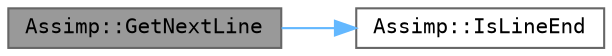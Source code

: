 digraph "Assimp::GetNextLine"
{
 // LATEX_PDF_SIZE
  bgcolor="transparent";
  edge [fontname=Terminal,fontsize=10,labelfontname=Helvetica,labelfontsize=10];
  node [fontname=Terminal,fontsize=10,shape=box,height=0.2,width=0.4];
  rankdir="LR";
  Node1 [label="Assimp::GetNextLine",height=0.2,width=0.4,color="gray40", fillcolor="grey60", style="filled", fontcolor="black",tooltip=" "];
  Node1 -> Node2 [color="steelblue1",style="solid"];
  Node2 [label="Assimp::IsLineEnd",height=0.2,width=0.4,color="grey40", fillcolor="white", style="filled",URL="$namespace_assimp.html#a99092e9b63e3e8bb88dc63e141d7157f",tooltip=" "];
}
